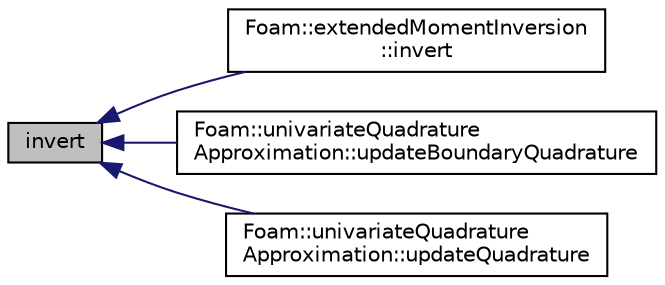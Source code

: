 digraph "invert"
{
  bgcolor="transparent";
  edge [fontname="Helvetica",fontsize="10",labelfontname="Helvetica",labelfontsize="10"];
  node [fontname="Helvetica",fontsize="10",shape=record];
  rankdir="LR";
  Node1 [label="invert",height=0.2,width=0.4,color="black", fillcolor="grey75", style="filled" fontcolor="black"];
  Node1 -> Node2 [dir="back",color="midnightblue",fontsize="10",style="solid",fontname="Helvetica"];
  Node2 [label="Foam::extendedMomentInversion\l::invert",height=0.2,width=0.4,color="black",URL="$d7/d7a/a00016.html#a45d56bb3ba42ace7670d4c68707abf5d",tooltip="Invert moments to find weight, abscissae and sigma. "];
  Node1 -> Node3 [dir="back",color="midnightblue",fontsize="10",style="solid",fontname="Helvetica"];
  Node3 [label="Foam::univariateQuadrature\lApproximation::updateBoundaryQuadrature",height=0.2,width=0.4,color="black",URL="$d1/d84/a00052.html#a3425ac299e562256ef384508e140f0ab",tooltip="Update quadrature nodes on fixed-value boundaries. "];
  Node1 -> Node4 [dir="back",color="midnightblue",fontsize="10",style="solid",fontname="Helvetica"];
  Node4 [label="Foam::univariateQuadrature\lApproximation::updateQuadrature",height=0.2,width=0.4,color="black",URL="$d1/d84/a00052.html#ac4aec727fcdd873ea78763aaeeb86e14",tooltip="Recalculate the quadrature nodes from the moments. "];
}
